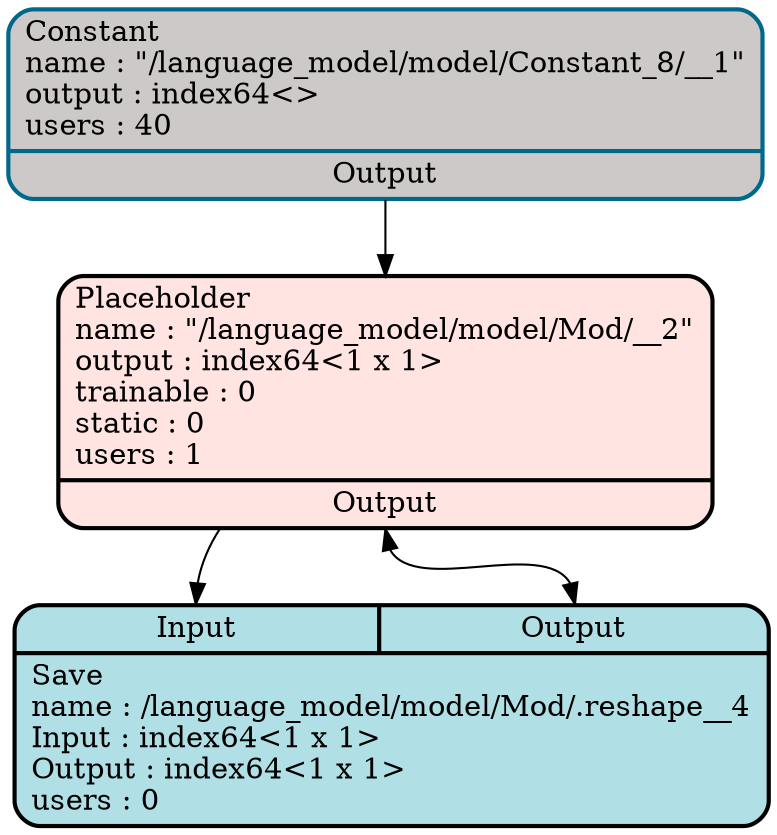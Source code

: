 digraph DAG {
	rankdir=TB;
"/language_model/model/Mod/__4" [
	label = "{{<Input>Input|<Output>Output}|{Save\lname : /language_model/model/Mod/.reshape__4\lInput : index64\<1 x 1\>\lOutput : index64\<1 x 1\>\lusers : 0\l}}"
	shape = "record"
	style="filled,rounded"
	fillcolor=PowderBlue
penwidth = 2];

"/language_model/model/Mod/__2" [
	label = "{{<Input>Input}|{Reshape\lname : /language_model/model/Mod/.reshape__2\lInput : index64\<\>\lDims : [1, 1]\lusers : 1\lResult : index64\<1 x 1\>\l}|{<Result>Result}}"
	shape = "record"
	style="filled,rounded"
	fillcolor=Yellow2
penwidth = 2];

"/language_model/model/Constant_8/__1" [
	label = "{{Constant\lname : \"/language_model/model/Constant_8/__1\"\loutput : index64\<\>\lusers : 40\l}|{<Output>Output}}"
	shape = "record"
	style="filled,rounded"
	fillcolor=Snow3 color=DeepSkyBlue4
penwidth = 2];

"/language_model/model/Mod/__2" [
	label = "{{Placeholder\lname : \"/language_model/model/Mod/__2\"\loutput : index64\<1 x 1\>\ltrainable : 0\lstatic : 0\lusers : 1\l}|{<Output>Output}}"
	shape = "record"
	style="filled,rounded"
	fillcolor=MistyRose1
penwidth = 2];

"/language_model/model/Mod/__2" :"Output"  -> "/language_model/model/Mod/__4" :"Output"  [dir="both"];
"/language_model/model/Constant_8/__1" :"Output"  -> "/language_model/model/Mod/__2" :"Input" ;
"/language_model/model/Mod/__2" :"Result"  -> "/language_model/model/Mod/__4" :"Input" ;
}